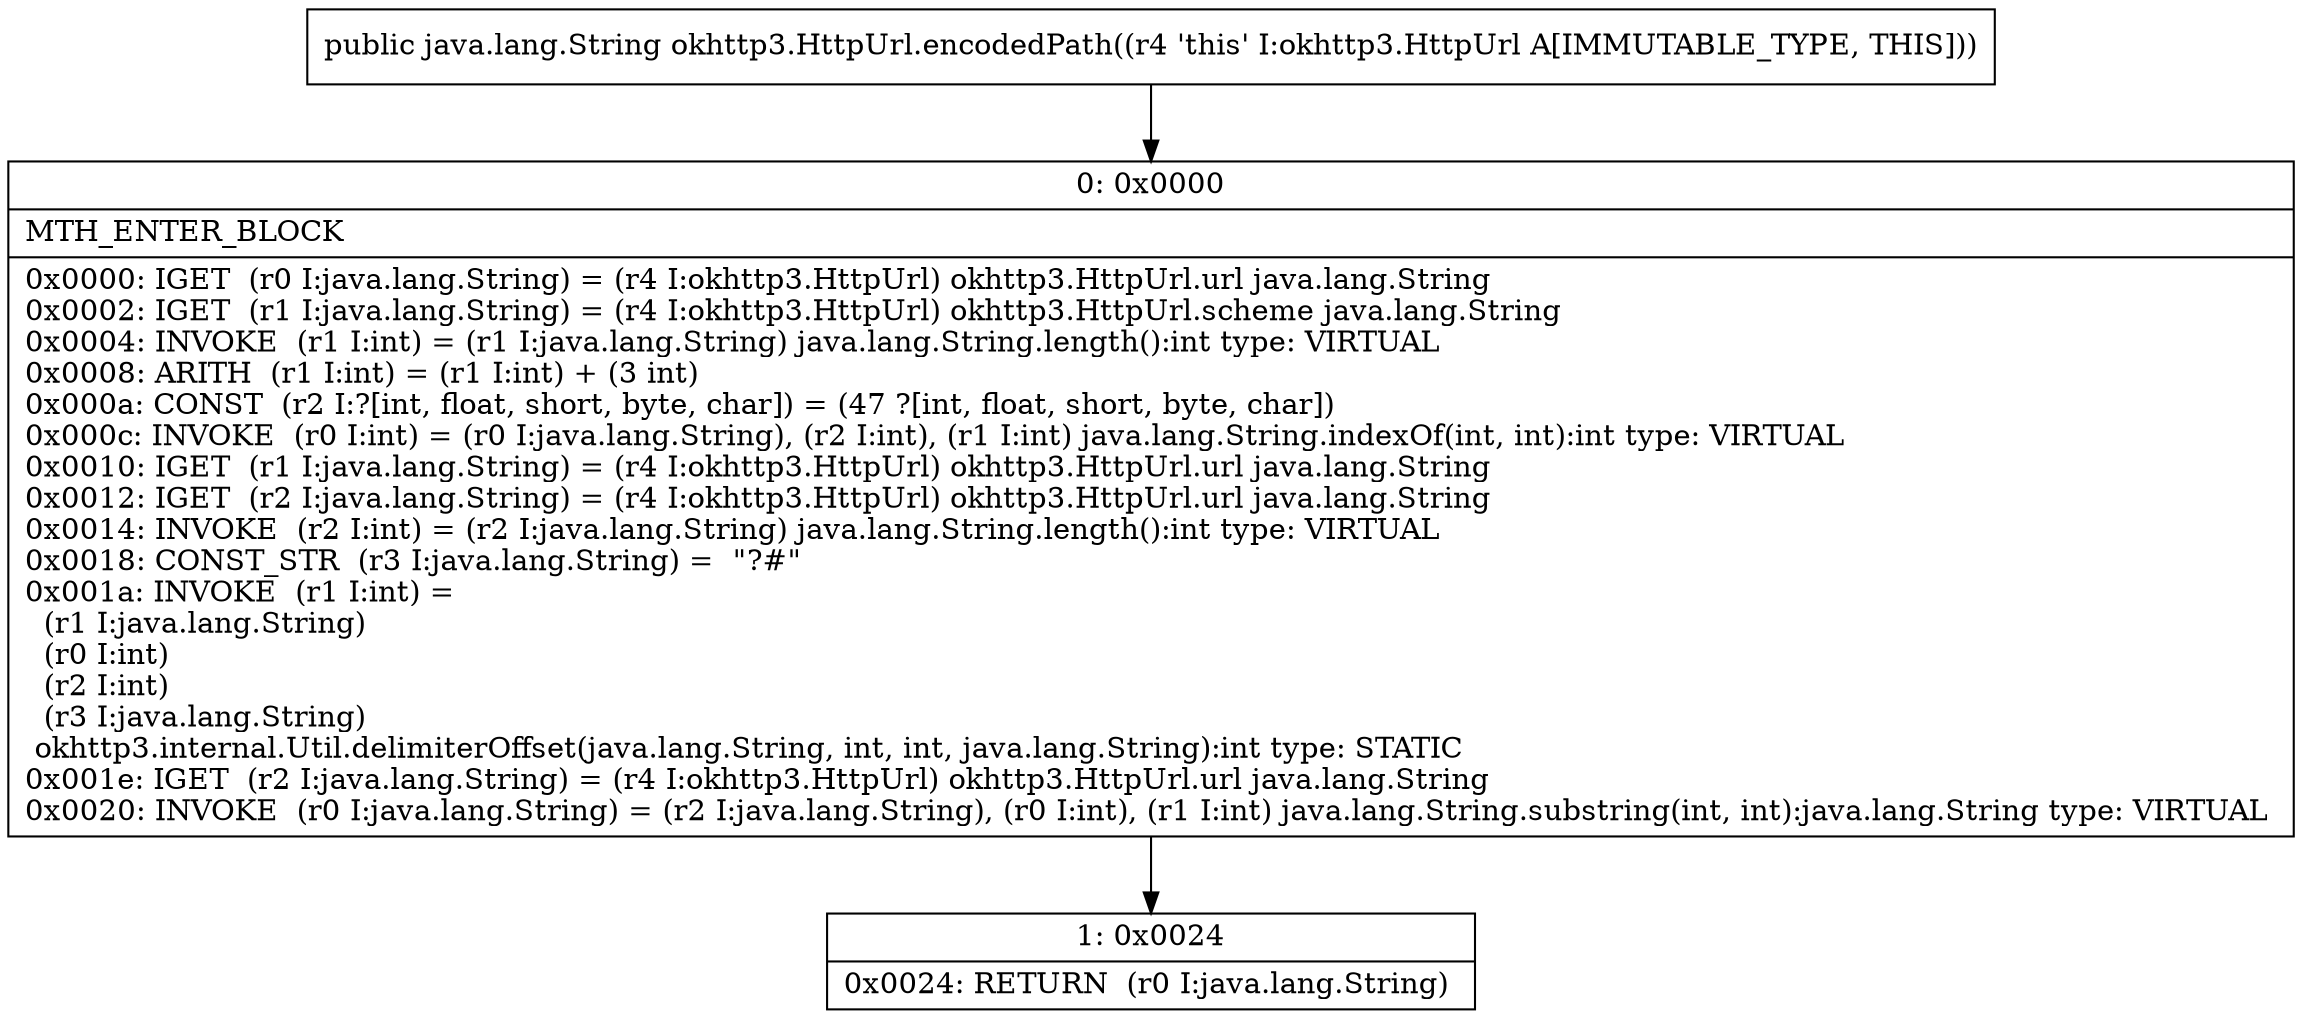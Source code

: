 digraph "CFG forokhttp3.HttpUrl.encodedPath()Ljava\/lang\/String;" {
Node_0 [shape=record,label="{0\:\ 0x0000|MTH_ENTER_BLOCK\l|0x0000: IGET  (r0 I:java.lang.String) = (r4 I:okhttp3.HttpUrl) okhttp3.HttpUrl.url java.lang.String \l0x0002: IGET  (r1 I:java.lang.String) = (r4 I:okhttp3.HttpUrl) okhttp3.HttpUrl.scheme java.lang.String \l0x0004: INVOKE  (r1 I:int) = (r1 I:java.lang.String) java.lang.String.length():int type: VIRTUAL \l0x0008: ARITH  (r1 I:int) = (r1 I:int) + (3 int) \l0x000a: CONST  (r2 I:?[int, float, short, byte, char]) = (47 ?[int, float, short, byte, char]) \l0x000c: INVOKE  (r0 I:int) = (r0 I:java.lang.String), (r2 I:int), (r1 I:int) java.lang.String.indexOf(int, int):int type: VIRTUAL \l0x0010: IGET  (r1 I:java.lang.String) = (r4 I:okhttp3.HttpUrl) okhttp3.HttpUrl.url java.lang.String \l0x0012: IGET  (r2 I:java.lang.String) = (r4 I:okhttp3.HttpUrl) okhttp3.HttpUrl.url java.lang.String \l0x0014: INVOKE  (r2 I:int) = (r2 I:java.lang.String) java.lang.String.length():int type: VIRTUAL \l0x0018: CONST_STR  (r3 I:java.lang.String) =  \"?#\" \l0x001a: INVOKE  (r1 I:int) = \l  (r1 I:java.lang.String)\l  (r0 I:int)\l  (r2 I:int)\l  (r3 I:java.lang.String)\l okhttp3.internal.Util.delimiterOffset(java.lang.String, int, int, java.lang.String):int type: STATIC \l0x001e: IGET  (r2 I:java.lang.String) = (r4 I:okhttp3.HttpUrl) okhttp3.HttpUrl.url java.lang.String \l0x0020: INVOKE  (r0 I:java.lang.String) = (r2 I:java.lang.String), (r0 I:int), (r1 I:int) java.lang.String.substring(int, int):java.lang.String type: VIRTUAL \l}"];
Node_1 [shape=record,label="{1\:\ 0x0024|0x0024: RETURN  (r0 I:java.lang.String) \l}"];
MethodNode[shape=record,label="{public java.lang.String okhttp3.HttpUrl.encodedPath((r4 'this' I:okhttp3.HttpUrl A[IMMUTABLE_TYPE, THIS])) }"];
MethodNode -> Node_0;
Node_0 -> Node_1;
}

